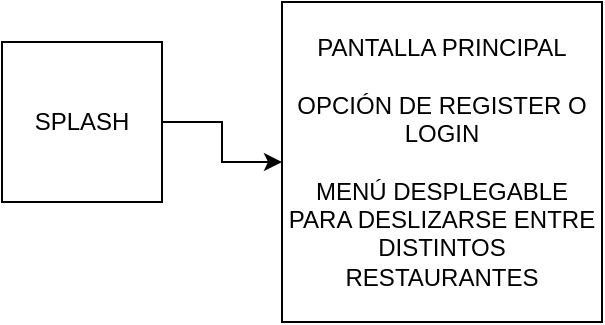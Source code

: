 <mxfile version="16.2.7" type="github"><diagram id="Jh1lQvCwjJmvqfQ_JmAx" name="Page-1"><mxGraphModel dx="1422" dy="754" grid="1" gridSize="10" guides="1" tooltips="1" connect="1" arrows="1" fold="1" page="1" pageScale="1" pageWidth="827" pageHeight="1169" math="0" shadow="0"><root><mxCell id="0"/><mxCell id="1" parent="0"/><mxCell id="P1e0AgWwU6S6554_g8Xj-5" style="edgeStyle=orthogonalEdgeStyle;rounded=0;orthogonalLoop=1;jettySize=auto;html=1;" parent="1" source="P1e0AgWwU6S6554_g8Xj-1" target="P1e0AgWwU6S6554_g8Xj-4" edge="1"><mxGeometry relative="1" as="geometry"/></mxCell><mxCell id="P1e0AgWwU6S6554_g8Xj-1" value="SPLASH" style="whiteSpace=wrap;html=1;aspect=fixed;" parent="1" vertex="1"><mxGeometry x="40" y="120" width="80" height="80" as="geometry"/></mxCell><mxCell id="P1e0AgWwU6S6554_g8Xj-4" value="PANTALLA PRINCIPAL&lt;br&gt;&lt;br&gt;OPCIÓN DE REGISTER O LOGIN&lt;br&gt;&lt;br&gt;MENÚ DESPLEGABLE PARA DESLIZARSE ENTRE DISTINTOS RESTAURANTES" style="whiteSpace=wrap;html=1;aspect=fixed;" parent="1" vertex="1"><mxGeometry x="180" y="100" width="160" height="160" as="geometry"/></mxCell></root></mxGraphModel></diagram></mxfile>